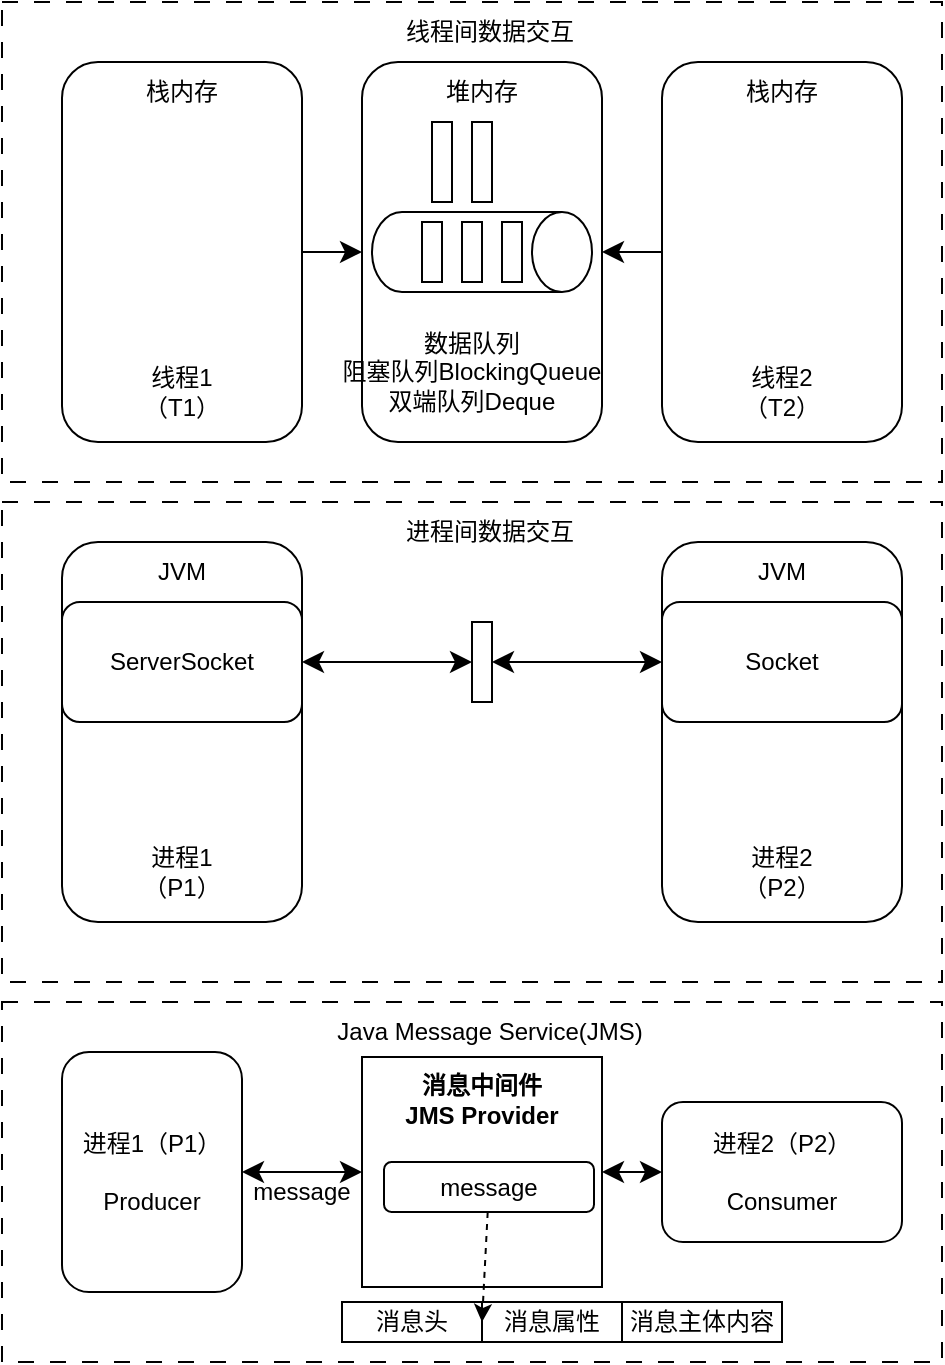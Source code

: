 <mxfile version="28.2.5">
  <diagram name="第 1 页" id="5BtlQXgvriHQuw9evYZK">
    <mxGraphModel dx="909" dy="1246" grid="1" gridSize="10" guides="1" tooltips="1" connect="1" arrows="1" fold="1" page="1" pageScale="1" pageWidth="827" pageHeight="1169" math="0" shadow="0">
      <root>
        <mxCell id="0" />
        <mxCell id="1" parent="0" />
        <mxCell id="UU_-enF2i6DZzuisgXym-22" value="" style="rounded=0;whiteSpace=wrap;html=1;dashed=1;dashPattern=8 8;" parent="1" vertex="1">
          <mxGeometry x="170" y="340" width="470" height="240" as="geometry" />
        </mxCell>
        <mxCell id="UU_-enF2i6DZzuisgXym-1" value="" style="rounded=0;whiteSpace=wrap;html=1;dashed=1;dashPattern=8 8;" parent="1" vertex="1">
          <mxGeometry x="170" y="90" width="470" height="240" as="geometry" />
        </mxCell>
        <mxCell id="UU_-enF2i6DZzuisgXym-2" value="" style="rounded=1;whiteSpace=wrap;html=1;" parent="1" vertex="1">
          <mxGeometry x="200" y="120" width="120" height="190" as="geometry" />
        </mxCell>
        <mxCell id="UU_-enF2i6DZzuisgXym-3" value="" style="rounded=1;whiteSpace=wrap;html=1;" parent="1" vertex="1">
          <mxGeometry x="500" y="120" width="120" height="190" as="geometry" />
        </mxCell>
        <mxCell id="UU_-enF2i6DZzuisgXym-4" value="栈内存" style="text;html=1;align=center;verticalAlign=middle;whiteSpace=wrap;rounded=0;" parent="1" vertex="1">
          <mxGeometry x="230" y="120" width="60" height="30" as="geometry" />
        </mxCell>
        <mxCell id="UU_-enF2i6DZzuisgXym-5" value="栈内存" style="text;html=1;align=center;verticalAlign=middle;whiteSpace=wrap;rounded=0;" parent="1" vertex="1">
          <mxGeometry x="530" y="120" width="60" height="30" as="geometry" />
        </mxCell>
        <mxCell id="UU_-enF2i6DZzuisgXym-7" value="" style="rounded=1;whiteSpace=wrap;html=1;" parent="1" vertex="1">
          <mxGeometry x="350" y="120" width="120" height="190" as="geometry" />
        </mxCell>
        <mxCell id="UU_-enF2i6DZzuisgXym-8" value="堆内存" style="text;html=1;align=center;verticalAlign=middle;whiteSpace=wrap;rounded=0;" parent="1" vertex="1">
          <mxGeometry x="380" y="120" width="60" height="30" as="geometry" />
        </mxCell>
        <mxCell id="UU_-enF2i6DZzuisgXym-9" value="线程1（T1）" style="text;html=1;align=center;verticalAlign=middle;whiteSpace=wrap;rounded=0;" parent="1" vertex="1">
          <mxGeometry x="230" y="270" width="60" height="30" as="geometry" />
        </mxCell>
        <mxCell id="UU_-enF2i6DZzuisgXym-10" value="线程2（T2）" style="text;html=1;align=center;verticalAlign=middle;whiteSpace=wrap;rounded=0;" parent="1" vertex="1">
          <mxGeometry x="530" y="270" width="60" height="30" as="geometry" />
        </mxCell>
        <mxCell id="UU_-enF2i6DZzuisgXym-11" value="" style="rounded=0;whiteSpace=wrap;html=1;" parent="1" vertex="1">
          <mxGeometry x="385" y="150" width="10" height="40" as="geometry" />
        </mxCell>
        <mxCell id="UU_-enF2i6DZzuisgXym-12" value="" style="rounded=0;whiteSpace=wrap;html=1;" parent="1" vertex="1">
          <mxGeometry x="405" y="150" width="10" height="40" as="geometry" />
        </mxCell>
        <mxCell id="UU_-enF2i6DZzuisgXym-14" value="" style="endArrow=classic;html=1;rounded=0;fontSize=12;startSize=8;endSize=8;curved=1;exitX=1;exitY=0.5;exitDx=0;exitDy=0;" parent="1" source="UU_-enF2i6DZzuisgXym-2" target="UU_-enF2i6DZzuisgXym-7" edge="1">
          <mxGeometry width="50" height="50" relative="1" as="geometry">
            <mxPoint x="430" y="280" as="sourcePoint" />
            <mxPoint x="480" y="230" as="targetPoint" />
          </mxGeometry>
        </mxCell>
        <mxCell id="UU_-enF2i6DZzuisgXym-15" value="" style="endArrow=classic;html=1;rounded=0;fontSize=12;startSize=8;endSize=8;curved=1;exitX=1;exitY=0.5;exitDx=0;exitDy=0;" parent="1" edge="1">
          <mxGeometry width="50" height="50" relative="1" as="geometry">
            <mxPoint x="500" y="215" as="sourcePoint" />
            <mxPoint x="470" y="215" as="targetPoint" />
          </mxGeometry>
        </mxCell>
        <mxCell id="UU_-enF2i6DZzuisgXym-16" value="" style="shape=cylinder3;whiteSpace=wrap;html=1;boundedLbl=1;backgroundOutline=1;size=15;rotation=90;" parent="1" vertex="1">
          <mxGeometry x="390" y="160" width="40" height="110" as="geometry" />
        </mxCell>
        <mxCell id="UU_-enF2i6DZzuisgXym-17" value="" style="rounded=0;whiteSpace=wrap;html=1;" parent="1" vertex="1">
          <mxGeometry x="420" y="200" width="10" height="30" as="geometry" />
        </mxCell>
        <mxCell id="UU_-enF2i6DZzuisgXym-18" value="" style="rounded=0;whiteSpace=wrap;html=1;" parent="1" vertex="1">
          <mxGeometry x="400" y="200" width="10" height="30" as="geometry" />
        </mxCell>
        <mxCell id="UU_-enF2i6DZzuisgXym-19" value="" style="rounded=0;whiteSpace=wrap;html=1;" parent="1" vertex="1">
          <mxGeometry x="380" y="200" width="10" height="30" as="geometry" />
        </mxCell>
        <mxCell id="UU_-enF2i6DZzuisgXym-20" value="数据队列&lt;div&gt;阻塞队列BlockingQueue&lt;/div&gt;&lt;div&gt;双端队列Deque&lt;/div&gt;" style="text;html=1;align=center;verticalAlign=middle;whiteSpace=wrap;rounded=0;" parent="1" vertex="1">
          <mxGeometry x="330" y="260" width="150" height="30" as="geometry" />
        </mxCell>
        <mxCell id="UU_-enF2i6DZzuisgXym-21" value="线程间数据交互" style="text;html=1;align=center;verticalAlign=middle;whiteSpace=wrap;rounded=0;" parent="1" vertex="1">
          <mxGeometry x="348" y="90" width="132" height="30" as="geometry" />
        </mxCell>
        <mxCell id="UU_-enF2i6DZzuisgXym-25" value="" style="rounded=1;whiteSpace=wrap;html=1;" parent="1" vertex="1">
          <mxGeometry x="200" y="360" width="120" height="190" as="geometry" />
        </mxCell>
        <mxCell id="UU_-enF2i6DZzuisgXym-23" value="JVM" style="text;html=1;align=center;verticalAlign=middle;whiteSpace=wrap;rounded=0;" parent="1" vertex="1">
          <mxGeometry x="230" y="360" width="60" height="30" as="geometry" />
        </mxCell>
        <mxCell id="UU_-enF2i6DZzuisgXym-24" value="进程1（P1）" style="text;html=1;align=center;verticalAlign=middle;whiteSpace=wrap;rounded=0;" parent="1" vertex="1">
          <mxGeometry x="230" y="510" width="60" height="30" as="geometry" />
        </mxCell>
        <mxCell id="UU_-enF2i6DZzuisgXym-27" value="" style="rounded=1;whiteSpace=wrap;html=1;" parent="1" vertex="1">
          <mxGeometry x="500" y="360" width="120" height="190" as="geometry" />
        </mxCell>
        <mxCell id="UU_-enF2i6DZzuisgXym-29" value="JVM" style="text;html=1;align=center;verticalAlign=middle;whiteSpace=wrap;rounded=0;" parent="1" vertex="1">
          <mxGeometry x="530" y="360" width="60" height="30" as="geometry" />
        </mxCell>
        <mxCell id="UU_-enF2i6DZzuisgXym-30" value="进程2（P2）" style="text;html=1;align=center;verticalAlign=middle;whiteSpace=wrap;rounded=0;" parent="1" vertex="1">
          <mxGeometry x="530" y="510" width="60" height="30" as="geometry" />
        </mxCell>
        <mxCell id="UU_-enF2i6DZzuisgXym-31" value="ServerSocket" style="rounded=1;whiteSpace=wrap;html=1;" parent="1" vertex="1">
          <mxGeometry x="200" y="390" width="120" height="60" as="geometry" />
        </mxCell>
        <mxCell id="UU_-enF2i6DZzuisgXym-32" value="Socket" style="rounded=1;whiteSpace=wrap;html=1;" parent="1" vertex="1">
          <mxGeometry x="500" y="390" width="120" height="60" as="geometry" />
        </mxCell>
        <mxCell id="UU_-enF2i6DZzuisgXym-33" value="" style="endArrow=classic;startArrow=classic;html=1;rounded=0;fontSize=12;startSize=8;endSize=8;curved=1;exitX=1;exitY=0.5;exitDx=0;exitDy=0;" parent="1" source="UU_-enF2i6DZzuisgXym-13" target="UU_-enF2i6DZzuisgXym-32" edge="1">
          <mxGeometry width="50" height="50" relative="1" as="geometry">
            <mxPoint x="370" y="440" as="sourcePoint" />
            <mxPoint x="420" y="390" as="targetPoint" />
          </mxGeometry>
        </mxCell>
        <mxCell id="UU_-enF2i6DZzuisgXym-34" value="" style="endArrow=classic;startArrow=classic;html=1;rounded=0;fontSize=12;startSize=8;endSize=8;curved=1;exitX=1;exitY=0.5;exitDx=0;exitDy=0;" parent="1" source="UU_-enF2i6DZzuisgXym-31" target="UU_-enF2i6DZzuisgXym-13" edge="1">
          <mxGeometry width="50" height="50" relative="1" as="geometry">
            <mxPoint x="320" y="420" as="sourcePoint" />
            <mxPoint x="500" y="420" as="targetPoint" />
          </mxGeometry>
        </mxCell>
        <mxCell id="UU_-enF2i6DZzuisgXym-13" value="" style="rounded=0;whiteSpace=wrap;html=1;" parent="1" vertex="1">
          <mxGeometry x="405" y="400" width="10" height="40" as="geometry" />
        </mxCell>
        <mxCell id="UU_-enF2i6DZzuisgXym-35" value="进程间数据交互" style="text;html=1;align=center;verticalAlign=middle;whiteSpace=wrap;rounded=0;" parent="1" vertex="1">
          <mxGeometry x="348" y="340" width="132" height="30" as="geometry" />
        </mxCell>
        <mxCell id="-UnYtMslYaIjnJXysXKQ-1" value="" style="rounded=0;whiteSpace=wrap;html=1;dashed=1;dashPattern=8 8;" vertex="1" parent="1">
          <mxGeometry x="170" y="590" width="470" height="180" as="geometry" />
        </mxCell>
        <mxCell id="-UnYtMslYaIjnJXysXKQ-2" value="进程1（P1）&lt;div&gt;&lt;br&gt;&lt;div&gt;Producer&lt;/div&gt;&lt;/div&gt;" style="rounded=1;whiteSpace=wrap;html=1;" vertex="1" parent="1">
          <mxGeometry x="200" y="615" width="90" height="120" as="geometry" />
        </mxCell>
        <mxCell id="-UnYtMslYaIjnJXysXKQ-5" value="进程2（P2）&lt;div&gt;&lt;br&gt;&lt;/div&gt;&lt;div&gt;Consumer&lt;/div&gt;" style="rounded=1;whiteSpace=wrap;html=1;" vertex="1" parent="1">
          <mxGeometry x="500" y="640" width="120" height="70" as="geometry" />
        </mxCell>
        <mxCell id="-UnYtMslYaIjnJXysXKQ-10" value="" style="endArrow=classic;startArrow=classic;html=1;rounded=0;fontSize=12;startSize=8;endSize=8;curved=1;exitX=1;exitY=0.5;exitDx=0;exitDy=0;entryX=0;entryY=0.5;entryDx=0;entryDy=0;" edge="1" source="-UnYtMslYaIjnJXysXKQ-15" target="-UnYtMslYaIjnJXysXKQ-5" parent="1">
          <mxGeometry width="50" height="50" relative="1" as="geometry">
            <mxPoint x="370" y="690" as="sourcePoint" />
            <mxPoint x="500" y="670" as="targetPoint" />
          </mxGeometry>
        </mxCell>
        <mxCell id="-UnYtMslYaIjnJXysXKQ-16" value="" style="endArrow=classic;startArrow=classic;html=1;rounded=0;fontSize=12;startSize=8;endSize=8;curved=1;exitX=1;exitY=0.5;exitDx=0;exitDy=0;" edge="1" parent="1" source="-UnYtMslYaIjnJXysXKQ-2" target="-UnYtMslYaIjnJXysXKQ-15">
          <mxGeometry width="50" height="50" relative="1" as="geometry">
            <mxPoint x="360" y="700" as="sourcePoint" />
            <mxPoint x="500" y="670" as="targetPoint" />
          </mxGeometry>
        </mxCell>
        <mxCell id="-UnYtMslYaIjnJXysXKQ-15" value="&lt;div&gt;&lt;div&gt;&lt;b&gt;消息中间件&lt;/b&gt;&lt;/div&gt;&lt;/div&gt;&lt;div&gt;&lt;b&gt;JMS Provider&lt;/b&gt;&lt;/div&gt;&lt;div&gt;&lt;br&gt;&lt;/div&gt;&lt;div&gt;&lt;b&gt;&lt;br&gt;&lt;/b&gt;&lt;/div&gt;&lt;div&gt;&lt;b&gt;&lt;br&gt;&lt;/b&gt;&lt;/div&gt;&lt;div&gt;&lt;b&gt;&lt;br&gt;&lt;/b&gt;&lt;/div&gt;&lt;div&gt;&lt;b&gt;&lt;br&gt;&lt;/b&gt;&lt;/div&gt;" style="rounded=0;whiteSpace=wrap;html=1;" vertex="1" parent="1">
          <mxGeometry x="350" y="617.5" width="120" height="115" as="geometry" />
        </mxCell>
        <mxCell id="-UnYtMslYaIjnJXysXKQ-21" value="message" style="text;html=1;align=center;verticalAlign=middle;whiteSpace=wrap;rounded=0;" vertex="1" parent="1">
          <mxGeometry x="290" y="670" width="60" height="30" as="geometry" />
        </mxCell>
        <mxCell id="-UnYtMslYaIjnJXysXKQ-22" value="message" style="rounded=1;whiteSpace=wrap;html=1;" vertex="1" parent="1">
          <mxGeometry x="361" y="670" width="105" height="25" as="geometry" />
        </mxCell>
        <mxCell id="-UnYtMslYaIjnJXysXKQ-23" value="消息头" style="rounded=0;whiteSpace=wrap;html=1;" vertex="1" parent="1">
          <mxGeometry x="340" y="740" width="70" height="20" as="geometry" />
        </mxCell>
        <mxCell id="-UnYtMslYaIjnJXysXKQ-24" value="消息属性" style="rounded=0;whiteSpace=wrap;html=1;" vertex="1" parent="1">
          <mxGeometry x="410" y="740" width="70" height="20" as="geometry" />
        </mxCell>
        <mxCell id="-UnYtMslYaIjnJXysXKQ-25" value="消息主体内容" style="rounded=0;whiteSpace=wrap;html=1;" vertex="1" parent="1">
          <mxGeometry x="480" y="740" width="80" height="20" as="geometry" />
        </mxCell>
        <mxCell id="-UnYtMslYaIjnJXysXKQ-26" value="" style="endArrow=classic;html=1;rounded=0;dashed=1;entryX=0;entryY=0.5;entryDx=0;entryDy=0;" edge="1" parent="1" source="-UnYtMslYaIjnJXysXKQ-22" target="-UnYtMslYaIjnJXysXKQ-24">
          <mxGeometry width="50" height="50" relative="1" as="geometry">
            <mxPoint x="400" y="810" as="sourcePoint" />
            <mxPoint x="410" y="808" as="targetPoint" />
          </mxGeometry>
        </mxCell>
        <mxCell id="-UnYtMslYaIjnJXysXKQ-27" value="Java Message Service(JMS)" style="text;html=1;align=center;verticalAlign=middle;whiteSpace=wrap;rounded=0;" vertex="1" parent="1">
          <mxGeometry x="308" y="590" width="212" height="30" as="geometry" />
        </mxCell>
      </root>
    </mxGraphModel>
  </diagram>
</mxfile>
